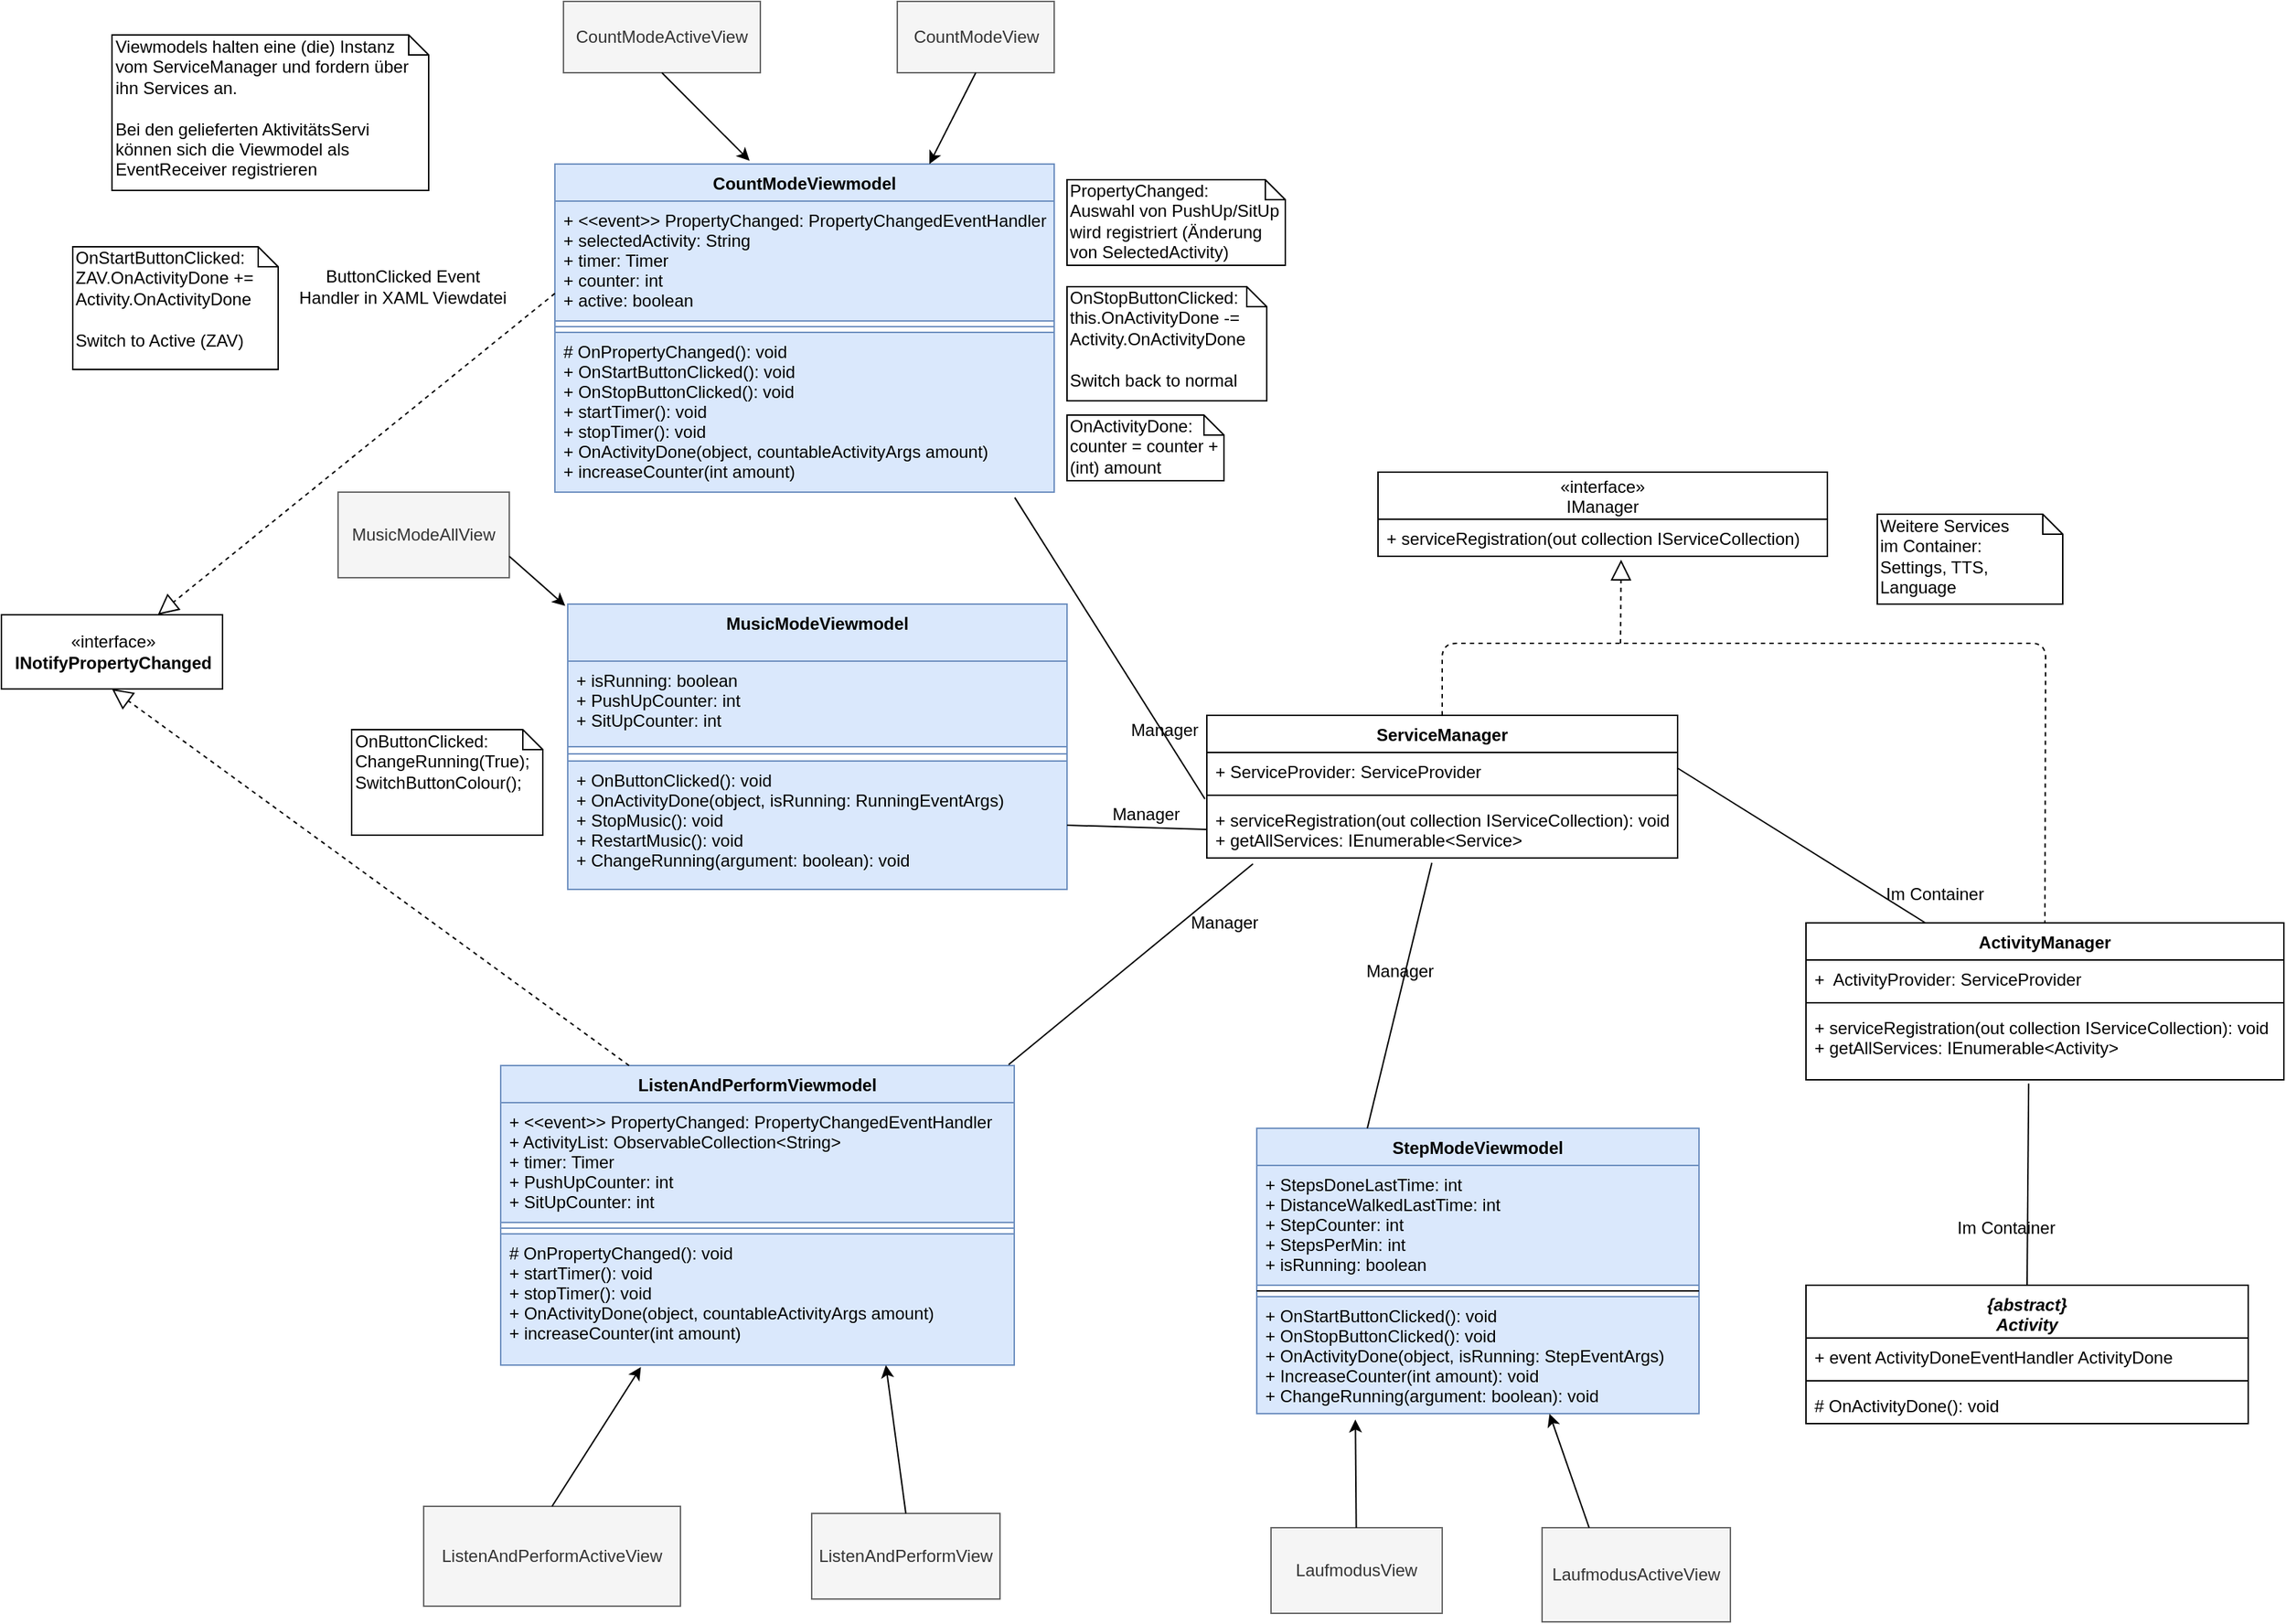<mxfile version="12.4.1" type="device" pages="1"><diagram id="o2YQhcA52Jo6fh41nkvI" name="Page-1"><mxGraphModel dx="1038" dy="548" grid="1" gridSize="10" guides="1" tooltips="1" connect="1" arrows="1" fold="1" page="1" pageScale="1" pageWidth="827" pageHeight="1169" math="0" shadow="0"><root><mxCell id="0"/><mxCell id="1" parent="0"/><mxCell id="UJqYixKBsqSY4lHeq_AK-1" value="CountModeViewmodel&#10;" style="swimlane;fontStyle=1;align=center;verticalAlign=top;childLayout=stackLayout;horizontal=1;startSize=26;horizontalStack=0;resizeParent=1;resizeParentMax=0;resizeLast=0;collapsible=1;marginBottom=0;fillColor=#dae8fc;strokeColor=#6c8ebf;" parent="1" vertex="1"><mxGeometry x="548" y="354" width="350" height="230" as="geometry"/></mxCell><mxCell id="UJqYixKBsqSY4lHeq_AK-2" value="+ &lt;&lt;event&gt;&gt; PropertyChanged: PropertyChangedEventHandler&#10;+ selectedActivity: String&#10;+ timer: Timer&#10;+ counter: int&#10;+ active: boolean" style="text;strokeColor=#6c8ebf;fillColor=#dae8fc;align=left;verticalAlign=top;spacingLeft=4;spacingRight=4;overflow=hidden;rotatable=0;points=[[0,0.5],[1,0.5]];portConstraint=eastwest;" parent="UJqYixKBsqSY4lHeq_AK-1" vertex="1"><mxGeometry y="26" width="350" height="84" as="geometry"/></mxCell><mxCell id="UJqYixKBsqSY4lHeq_AK-3" value="" style="line;strokeWidth=1;fillColor=#dae8fc;align=left;verticalAlign=middle;spacingTop=-1;spacingLeft=3;spacingRight=3;rotatable=0;labelPosition=right;points=[];portConstraint=eastwest;strokeColor=#6c8ebf;" parent="UJqYixKBsqSY4lHeq_AK-1" vertex="1"><mxGeometry y="110" width="350" height="8" as="geometry"/></mxCell><mxCell id="UJqYixKBsqSY4lHeq_AK-4" value="# OnPropertyChanged(): void&#10;+ OnStartButtonClicked(): void&#10;+ OnStopButtonClicked(): void&#10;+ startTimer(): void&#10;+ stopTimer(): void&#10;+ OnActivityDone(object, countableActivityArgs amount)&#10;+ increaseCounter(int amount)&#10;&#10;" style="text;align=left;verticalAlign=top;spacingLeft=4;spacingRight=4;overflow=hidden;rotatable=0;points=[[0,0.5],[1,0.5]];portConstraint=eastwest;fillColor=#dae8fc;strokeColor=#6c8ebf;" parent="UJqYixKBsqSY4lHeq_AK-1" vertex="1"><mxGeometry y="118" width="350" height="112" as="geometry"/></mxCell><mxCell id="UJqYixKBsqSY4lHeq_AK-5" value="CountModeView" style="html=1;fillColor=#f5f5f5;strokeColor=#666666;fontColor=#333333;" parent="1" vertex="1"><mxGeometry x="788" y="240" width="110" height="50" as="geometry"/></mxCell><mxCell id="UJqYixKBsqSY4lHeq_AK-6" value="{abstract}&#10;Activity" style="swimlane;fontStyle=3;align=center;verticalAlign=top;childLayout=stackLayout;horizontal=1;startSize=37;horizontalStack=0;resizeParent=1;resizeParentMax=0;resizeLast=0;collapsible=1;marginBottom=0;" parent="1" vertex="1"><mxGeometry x="1425" y="1140" width="310" height="97" as="geometry"/></mxCell><mxCell id="UJqYixKBsqSY4lHeq_AK-7" value="+ event ActivityDoneEventHandler ActivityDone" style="text;strokeColor=none;fillColor=none;align=left;verticalAlign=top;spacingLeft=4;spacingRight=4;overflow=hidden;rotatable=0;points=[[0,0.5],[1,0.5]];portConstraint=eastwest;" parent="UJqYixKBsqSY4lHeq_AK-6" vertex="1"><mxGeometry y="37" width="310" height="26" as="geometry"/></mxCell><mxCell id="UJqYixKBsqSY4lHeq_AK-8" value="" style="line;strokeWidth=1;fillColor=none;align=left;verticalAlign=middle;spacingTop=-1;spacingLeft=3;spacingRight=3;rotatable=0;labelPosition=right;points=[];portConstraint=eastwest;" parent="UJqYixKBsqSY4lHeq_AK-6" vertex="1"><mxGeometry y="63" width="310" height="8" as="geometry"/></mxCell><mxCell id="UJqYixKBsqSY4lHeq_AK-9" value="# OnActivityDone(): void" style="text;strokeColor=none;fillColor=none;align=left;verticalAlign=top;spacingLeft=4;spacingRight=4;overflow=hidden;rotatable=0;points=[[0,0.5],[1,0.5]];portConstraint=eastwest;" parent="UJqYixKBsqSY4lHeq_AK-6" vertex="1"><mxGeometry y="71" width="310" height="26" as="geometry"/></mxCell><mxCell id="UJqYixKBsqSY4lHeq_AK-10" value="«interface»&lt;br&gt;&lt;b&gt;INotifyPropertyChanged&lt;/b&gt;" style="html=1;" parent="1" vertex="1"><mxGeometry x="160" y="670" width="155" height="52" as="geometry"/></mxCell><mxCell id="UJqYixKBsqSY4lHeq_AK-11" value="" style="endArrow=block;dashed=1;endFill=0;endSize=12;html=1;exitX=0;exitY=0.77;exitDx=0;exitDy=0;exitPerimeter=0;" parent="1" source="UJqYixKBsqSY4lHeq_AK-2" target="UJqYixKBsqSY4lHeq_AK-10" edge="1"><mxGeometry width="160" relative="1" as="geometry"><mxPoint x="702.95" y="717.87" as="sourcePoint"/><mxPoint x="703.5" y="632" as="targetPoint"/><Array as="points"/></mxGeometry></mxCell><mxCell id="UJqYixKBsqSY4lHeq_AK-12" value="" style="endArrow=classic;html=1;entryX=0.75;entryY=0;entryDx=0;entryDy=0;exitX=0.5;exitY=1;exitDx=0;exitDy=0;" parent="1" source="UJqYixKBsqSY4lHeq_AK-5" target="UJqYixKBsqSY4lHeq_AK-1" edge="1"><mxGeometry width="50" height="50" relative="1" as="geometry"><mxPoint x="425" y="780" as="sourcePoint"/><mxPoint x="485" y="826" as="targetPoint"/></mxGeometry></mxCell><mxCell id="UJqYixKBsqSY4lHeq_AK-13" value="PropertyChanged:&lt;br&gt;Auswahl von PushUp/SitUp wird registriert (Änderung von SelectedActivity)" style="shape=note;whiteSpace=wrap;html=1;size=14;verticalAlign=top;align=left;spacingTop=-6;" parent="1" vertex="1"><mxGeometry x="907" y="365" width="153" height="60" as="geometry"/></mxCell><mxCell id="UJqYixKBsqSY4lHeq_AK-14" value="ButtonClicked Event &lt;br&gt;Handler in XAML Viewdatei" style="text;html=1;align=center;verticalAlign=middle;resizable=0;points=[];;autosize=1;" parent="1" vertex="1"><mxGeometry x="360.5" y="425" width="160" height="30" as="geometry"/></mxCell><mxCell id="UJqYixKBsqSY4lHeq_AK-15" value="OnStartButtonClicked:&lt;br&gt;ZAV.OnActivityDone += Activity.OnActivityDone&lt;br&gt;&lt;br&gt;Switch to Active (ZAV)" style="shape=note;whiteSpace=wrap;html=1;size=14;verticalAlign=top;align=left;spacingTop=-6;" parent="1" vertex="1"><mxGeometry x="210" y="412" width="144" height="86" as="geometry"/></mxCell><mxCell id="UJqYixKBsqSY4lHeq_AK-16" value="OnActivityDone:&lt;br&gt;counter = counter + (int) amount" style="shape=note;whiteSpace=wrap;html=1;size=14;verticalAlign=top;align=left;spacingTop=-6;" parent="1" vertex="1"><mxGeometry x="907" y="530" width="110" height="46" as="geometry"/></mxCell><mxCell id="UJqYixKBsqSY4lHeq_AK-17" value="" style="endArrow=none;html=1;entryX=-0.004;entryY=-0.035;entryDx=0;entryDy=0;entryPerimeter=0;exitX=0.921;exitY=1.034;exitDx=0;exitDy=0;exitPerimeter=0;" parent="1" source="UJqYixKBsqSY4lHeq_AK-4" target="UJqYixKBsqSY4lHeq_AK-21" edge="1"><mxGeometry width="50" height="50" relative="1" as="geometry"><mxPoint x="887" y="799" as="sourcePoint"/><mxPoint x="945" y="760" as="targetPoint"/></mxGeometry></mxCell><mxCell id="UJqYixKBsqSY4lHeq_AK-18" value="ServiceManager" style="swimlane;fontStyle=1;align=center;verticalAlign=top;childLayout=stackLayout;horizontal=1;startSize=26;horizontalStack=0;resizeParent=1;resizeParentMax=0;resizeLast=0;collapsible=1;marginBottom=0;strokeWidth=1;fontSize=12;" parent="1" vertex="1"><mxGeometry x="1005" y="740.5" width="330" height="100" as="geometry"/></mxCell><mxCell id="UJqYixKBsqSY4lHeq_AK-19" value="+ ServiceProvider: ServiceProvider" style="text;strokeColor=none;fillColor=none;align=left;verticalAlign=top;spacingLeft=4;spacingRight=4;overflow=hidden;rotatable=0;points=[[0,0.5],[1,0.5]];portConstraint=eastwest;" parent="UJqYixKBsqSY4lHeq_AK-18" vertex="1"><mxGeometry y="26" width="330" height="26" as="geometry"/></mxCell><mxCell id="UJqYixKBsqSY4lHeq_AK-20" value="" style="line;strokeWidth=1;fillColor=none;align=left;verticalAlign=middle;spacingTop=-1;spacingLeft=3;spacingRight=3;rotatable=0;labelPosition=right;points=[];portConstraint=eastwest;" parent="UJqYixKBsqSY4lHeq_AK-18" vertex="1"><mxGeometry y="52" width="330" height="8" as="geometry"/></mxCell><mxCell id="UJqYixKBsqSY4lHeq_AK-21" value="+ serviceRegistration(out collection IServiceCollection): void&#10;+ getAllServices: IEnumerable&lt;Service&gt;" style="text;strokeColor=none;fillColor=none;align=left;verticalAlign=top;spacingLeft=4;spacingRight=4;overflow=hidden;rotatable=0;points=[[0,0.5],[1,0.5]];portConstraint=eastwest;" parent="UJqYixKBsqSY4lHeq_AK-18" vertex="1"><mxGeometry y="60" width="330" height="40" as="geometry"/></mxCell><mxCell id="UJqYixKBsqSY4lHeq_AK-22" value="" style="endArrow=block;dashed=1;endFill=0;endSize=12;html=1;entryX=0.541;entryY=1.092;entryDx=0;entryDy=0;entryPerimeter=0;" parent="1" target="UJqYixKBsqSY4lHeq_AK-24" edge="1"><mxGeometry width="160" relative="1" as="geometry"><mxPoint x="1295" y="690" as="sourcePoint"/><mxPoint x="1355" y="640" as="targetPoint"/><Array as="points"/></mxGeometry></mxCell><mxCell id="UJqYixKBsqSY4lHeq_AK-23" value="«interface»&#10;IManager" style="swimlane;fontStyle=0;childLayout=stackLayout;horizontal=1;startSize=33;fillColor=none;horizontalStack=0;resizeParent=1;resizeParentMax=0;resizeLast=0;collapsible=1;marginBottom=0;" parent="1" vertex="1"><mxGeometry x="1125" y="570" width="315" height="59" as="geometry"/></mxCell><mxCell id="UJqYixKBsqSY4lHeq_AK-24" value="+ serviceRegistration(out collection IServiceCollection)" style="text;strokeColor=none;fillColor=none;align=left;verticalAlign=top;spacingLeft=4;spacingRight=4;overflow=hidden;rotatable=0;points=[[0,0.5],[1,0.5]];portConstraint=eastwest;" parent="UJqYixKBsqSY4lHeq_AK-23" vertex="1"><mxGeometry y="33" width="315" height="26" as="geometry"/></mxCell><mxCell id="UJqYixKBsqSY4lHeq_AK-25" value="Manager" style="text;html=1;align=center;verticalAlign=middle;resizable=0;points=[];;autosize=1;" parent="1" vertex="1"><mxGeometry x="945" y="740.5" width="60" height="20" as="geometry"/></mxCell><mxCell id="UJqYixKBsqSY4lHeq_AK-26" value="ActivityManager" style="swimlane;fontStyle=1;align=center;verticalAlign=top;childLayout=stackLayout;horizontal=1;startSize=26;horizontalStack=0;resizeParent=1;resizeParentMax=0;resizeLast=0;collapsible=1;marginBottom=0;" parent="1" vertex="1"><mxGeometry x="1425" y="886" width="335" height="110" as="geometry"/></mxCell><mxCell id="UJqYixKBsqSY4lHeq_AK-27" value="+  ActivityProvider: ServiceProvider" style="text;strokeColor=none;fillColor=none;align=left;verticalAlign=top;spacingLeft=4;spacingRight=4;overflow=hidden;rotatable=0;points=[[0,0.5],[1,0.5]];portConstraint=eastwest;" parent="UJqYixKBsqSY4lHeq_AK-26" vertex="1"><mxGeometry y="26" width="335" height="26" as="geometry"/></mxCell><mxCell id="UJqYixKBsqSY4lHeq_AK-28" value="" style="line;strokeWidth=1;fillColor=none;align=left;verticalAlign=middle;spacingTop=-1;spacingLeft=3;spacingRight=3;rotatable=0;labelPosition=right;points=[];portConstraint=eastwest;" parent="UJqYixKBsqSY4lHeq_AK-26" vertex="1"><mxGeometry y="52" width="335" height="8" as="geometry"/></mxCell><mxCell id="UJqYixKBsqSY4lHeq_AK-29" value="+ serviceRegistration(out collection IServiceCollection): void&#10;+ getAllServices: IEnumerable&lt;Activity&gt;" style="text;strokeColor=none;fillColor=none;align=left;verticalAlign=top;spacingLeft=4;spacingRight=4;overflow=hidden;rotatable=0;points=[[0,0.5],[1,0.5]];portConstraint=eastwest;" parent="UJqYixKBsqSY4lHeq_AK-26" vertex="1"><mxGeometry y="60" width="335" height="50" as="geometry"/></mxCell><mxCell id="UJqYixKBsqSY4lHeq_AK-30" value="" style="endArrow=none;dashed=1;html=1;exitX=0.5;exitY=0;exitDx=0;exitDy=0;entryX=0.5;entryY=0;entryDx=0;entryDy=0;" parent="1" source="UJqYixKBsqSY4lHeq_AK-18" target="UJqYixKBsqSY4lHeq_AK-26" edge="1"><mxGeometry width="50" height="50" relative="1" as="geometry"><mxPoint x="1155" y="710" as="sourcePoint"/><mxPoint x="1205" y="660" as="targetPoint"/><Array as="points"><mxPoint x="1170" y="690"/><mxPoint x="1593" y="690"/></Array></mxGeometry></mxCell><mxCell id="UJqYixKBsqSY4lHeq_AK-31" value="" style="endArrow=none;html=1;entryX=0.25;entryY=0;entryDx=0;entryDy=0;exitX=1;exitY=0.5;exitDx=0;exitDy=0;" parent="1" target="UJqYixKBsqSY4lHeq_AK-26" edge="1"><mxGeometry width="50" height="50" relative="1" as="geometry"><mxPoint x="1335" y="777.5" as="sourcePoint"/><mxPoint x="1415" y="866" as="targetPoint"/></mxGeometry></mxCell><mxCell id="UJqYixKBsqSY4lHeq_AK-32" value="Im Container" style="text;html=1;align=center;verticalAlign=middle;resizable=0;points=[];;autosize=1;" parent="1" vertex="1"><mxGeometry x="1475" y="856" width="80" height="20" as="geometry"/></mxCell><mxCell id="UJqYixKBsqSY4lHeq_AK-33" value="Weitere Services &lt;br&gt;im Container:&amp;nbsp;&lt;br&gt;Settings, TTS, Language" style="shape=note;whiteSpace=wrap;html=1;size=14;verticalAlign=top;align=left;spacingTop=-6;" parent="1" vertex="1"><mxGeometry x="1475" y="599.5" width="130" height="63" as="geometry"/></mxCell><mxCell id="UJqYixKBsqSY4lHeq_AK-34" value="" style="endArrow=none;html=1;entryX=0.466;entryY=1.052;entryDx=0;entryDy=0;entryPerimeter=0;exitX=0.5;exitY=0;exitDx=0;exitDy=0;" parent="1" source="UJqYixKBsqSY4lHeq_AK-6" target="UJqYixKBsqSY4lHeq_AK-29" edge="1"><mxGeometry width="50" height="50" relative="1" as="geometry"><mxPoint x="1185" y="1050" as="sourcePoint"/><mxPoint x="1275" y="960" as="targetPoint"/></mxGeometry></mxCell><mxCell id="UJqYixKBsqSY4lHeq_AK-35" value="Im Container" style="text;html=1;align=center;verticalAlign=middle;resizable=0;points=[];;autosize=1;" parent="1" vertex="1"><mxGeometry x="1525" y="1090" width="80" height="20" as="geometry"/></mxCell><mxCell id="UJqYixKBsqSY4lHeq_AK-36" value="Viewmodels halten eine (die) Instanz vom ServiceManager und fordern über ihn Services an.&lt;br&gt;&lt;br&gt;Bei den gelieferten AktivitätsServi können sich die Viewmodel als EventReceiver registrieren" style="shape=note;whiteSpace=wrap;html=1;size=14;verticalAlign=top;align=left;spacingTop=-6;" parent="1" vertex="1"><mxGeometry x="237.5" y="263.5" width="222" height="109" as="geometry"/></mxCell><mxCell id="UJqYixKBsqSY4lHeq_AK-37" value="MusicModeViewmodel" style="swimlane;fontStyle=1;align=center;verticalAlign=top;childLayout=stackLayout;horizontal=1;startSize=40;horizontalStack=0;resizeParent=1;resizeParentMax=0;resizeLast=0;collapsible=1;marginBottom=0;fillColor=#dae8fc;strokeColor=#6c8ebf;" parent="1" vertex="1"><mxGeometry x="557" y="662.5" width="350" height="200" as="geometry"/></mxCell><mxCell id="UJqYixKBsqSY4lHeq_AK-38" value="+ isRunning: boolean&#10;+ PushUpCounter: int&#10;+ SitUpCounter: int" style="text;strokeColor=#6c8ebf;fillColor=#dae8fc;align=left;verticalAlign=top;spacingLeft=4;spacingRight=4;overflow=hidden;rotatable=0;points=[[0,0.5],[1,0.5]];portConstraint=eastwest;" parent="UJqYixKBsqSY4lHeq_AK-37" vertex="1"><mxGeometry y="40" width="350" height="60" as="geometry"/></mxCell><mxCell id="UJqYixKBsqSY4lHeq_AK-39" value="" style="line;strokeWidth=1;fillColor=#dae8fc;align=left;verticalAlign=middle;spacingTop=-1;spacingLeft=3;spacingRight=3;rotatable=0;labelPosition=right;points=[];portConstraint=eastwest;strokeColor=#6c8ebf;" parent="UJqYixKBsqSY4lHeq_AK-37" vertex="1"><mxGeometry y="100" width="350" height="10" as="geometry"/></mxCell><mxCell id="UJqYixKBsqSY4lHeq_AK-40" value="+ OnButtonClicked(): void&#10;+ OnActivityDone(object, isRunning: RunningEventArgs)&#10;+ StopMusic(): void&#10;+ RestartMusic(): void&#10;+ ChangeRunning(argument: boolean): void" style="text;strokeColor=#6c8ebf;fillColor=#dae8fc;align=left;verticalAlign=top;spacingLeft=4;spacingRight=4;overflow=hidden;rotatable=0;points=[[0,0.5],[1,0.5]];portConstraint=eastwest;" parent="UJqYixKBsqSY4lHeq_AK-37" vertex="1"><mxGeometry y="110" width="350" height="90" as="geometry"/></mxCell><mxCell id="UJqYixKBsqSY4lHeq_AK-41" value="StepModeViewmodel" style="swimlane;fontStyle=1;align=center;verticalAlign=top;childLayout=stackLayout;horizontal=1;startSize=26;horizontalStack=0;resizeParent=1;resizeParentMax=0;resizeLast=0;collapsible=1;marginBottom=0;fillColor=#dae8fc;strokeColor=#6c8ebf;" parent="1" vertex="1"><mxGeometry x="1040" y="1030" width="310" height="200" as="geometry"/></mxCell><mxCell id="UJqYixKBsqSY4lHeq_AK-42" value="+ StepsDoneLastTime: int&#10;+ DistanceWalkedLastTime: int&#10;+ StepCounter: int&#10;+ StepsPerMin: int&#10;+ isRunning: boolean" style="text;strokeColor=#6c8ebf;fillColor=#dae8fc;align=left;verticalAlign=top;spacingLeft=4;spacingRight=4;overflow=hidden;rotatable=0;points=[[0,0.5],[1,0.5]];portConstraint=eastwest;" parent="UJqYixKBsqSY4lHeq_AK-41" vertex="1"><mxGeometry y="26" width="310" height="84" as="geometry"/></mxCell><mxCell id="UJqYixKBsqSY4lHeq_AK-43" value="" style="line;strokeWidth=1;fillColor=none;align=left;verticalAlign=middle;spacingTop=-1;spacingLeft=3;spacingRight=3;rotatable=0;labelPosition=right;points=[];portConstraint=eastwest;" parent="UJqYixKBsqSY4lHeq_AK-41" vertex="1"><mxGeometry y="110" width="310" height="8" as="geometry"/></mxCell><mxCell id="UJqYixKBsqSY4lHeq_AK-44" value="+ OnStartButtonClicked(): void&#10;+ OnStopButtonClicked(): void&#10;+ OnActivityDone(object, isRunning: StepEventArgs)&#10;+ IncreaseCounter(int amount): void&#10;+ ChangeRunning(argument: boolean): void&#10;" style="text;strokeColor=#6c8ebf;fillColor=#dae8fc;align=left;verticalAlign=top;spacingLeft=4;spacingRight=4;overflow=hidden;rotatable=0;points=[[0,0.5],[1,0.5]];portConstraint=eastwest;" parent="UJqYixKBsqSY4lHeq_AK-41" vertex="1"><mxGeometry y="118" width="310" height="82" as="geometry"/></mxCell><mxCell id="UJqYixKBsqSY4lHeq_AK-45" value="ListenAndPerformViewmodel" style="swimlane;fontStyle=1;align=center;verticalAlign=top;childLayout=stackLayout;horizontal=1;startSize=26;horizontalStack=0;resizeParent=1;resizeParentMax=0;resizeLast=0;collapsible=1;marginBottom=0;fillColor=#dae8fc;strokeColor=#6c8ebf;" parent="1" vertex="1"><mxGeometry x="510" y="986" width="360" height="210" as="geometry"/></mxCell><mxCell id="UJqYixKBsqSY4lHeq_AK-46" value="+ &lt;&lt;event&gt;&gt; PropertyChanged: PropertyChangedEventHandler&#10;+ ActivityList: ObservableCollection&lt;String&gt;&#10;+ timer: Timer&#10;+ PushUpCounter: int&#10;+ SitUpCounter: int&#10;" style="text;strokeColor=#6c8ebf;fillColor=#dae8fc;align=left;verticalAlign=top;spacingLeft=4;spacingRight=4;overflow=hidden;rotatable=0;points=[[0,0.5],[1,0.5]];portConstraint=eastwest;" parent="UJqYixKBsqSY4lHeq_AK-45" vertex="1"><mxGeometry y="26" width="360" height="84" as="geometry"/></mxCell><mxCell id="UJqYixKBsqSY4lHeq_AK-47" value="" style="line;strokeWidth=1;fillColor=#dae8fc;align=left;verticalAlign=middle;spacingTop=-1;spacingLeft=3;spacingRight=3;rotatable=0;labelPosition=right;points=[];portConstraint=eastwest;strokeColor=#6c8ebf;" parent="UJqYixKBsqSY4lHeq_AK-45" vertex="1"><mxGeometry y="110" width="360" height="8" as="geometry"/></mxCell><mxCell id="UJqYixKBsqSY4lHeq_AK-48" value="# OnPropertyChanged(): void&#10;+ startTimer(): void&#10;+ stopTimer(): void&#10;+ OnActivityDone(object, countableActivityArgs amount)&#10;+ increaseCounter(int amount)" style="text;strokeColor=#6c8ebf;fillColor=#dae8fc;align=left;verticalAlign=top;spacingLeft=4;spacingRight=4;overflow=hidden;rotatable=0;points=[[0,0.5],[1,0.5]];portConstraint=eastwest;" parent="UJqYixKBsqSY4lHeq_AK-45" vertex="1"><mxGeometry y="118" width="360" height="92" as="geometry"/></mxCell><mxCell id="UJqYixKBsqSY4lHeq_AK-62" value="CountModeActiveView" style="rounded=0;whiteSpace=wrap;html=1;fillColor=#f5f5f5;strokeColor=#666666;fontColor=#333333;" parent="1" vertex="1"><mxGeometry x="554" y="240" width="138" height="50" as="geometry"/></mxCell><mxCell id="UJqYixKBsqSY4lHeq_AK-63" value="" style="endArrow=classic;html=1;entryX=0.39;entryY=-0.01;entryDx=0;entryDy=0;exitX=0.5;exitY=1;exitDx=0;exitDy=0;entryPerimeter=0;" parent="1" source="UJqYixKBsqSY4lHeq_AK-62" target="UJqYixKBsqSY4lHeq_AK-1" edge="1"><mxGeometry width="50" height="50" relative="1" as="geometry"><mxPoint x="575" y="495.5" as="sourcePoint"/><mxPoint x="625" y="445.5" as="targetPoint"/></mxGeometry></mxCell><mxCell id="UJqYixKBsqSY4lHeq_AK-68" value="OnStopButtonClicked:&lt;br&gt;this.OnActivityDone -=&lt;br&gt;Activity.OnActivityDone&lt;br&gt;&lt;br&gt;Switch back to normal" style="shape=note;whiteSpace=wrap;html=1;size=14;verticalAlign=top;align=left;spacingTop=-6;" parent="1" vertex="1"><mxGeometry x="907" y="440" width="140" height="80" as="geometry"/></mxCell><mxCell id="UJqYixKBsqSY4lHeq_AK-69" value="" style="endArrow=none;html=1;entryX=0;entryY=0.5;entryDx=0;entryDy=0;exitX=1;exitY=0.5;exitDx=0;exitDy=0;" parent="1" source="UJqYixKBsqSY4lHeq_AK-40" target="UJqYixKBsqSY4lHeq_AK-21" edge="1"><mxGeometry width="50" height="50" relative="1" as="geometry"><mxPoint x="865" y="848" as="sourcePoint"/><mxPoint x="915" y="798" as="targetPoint"/></mxGeometry></mxCell><mxCell id="UJqYixKBsqSY4lHeq_AK-70" value="Manager" style="text;html=1;align=center;verticalAlign=middle;resizable=0;points=[];;autosize=1;" parent="1" vertex="1"><mxGeometry x="932" y="800" width="60" height="20" as="geometry"/></mxCell><mxCell id="UJqYixKBsqSY4lHeq_AK-71" value="MusicModeAllView" style="rounded=0;whiteSpace=wrap;html=1;fillColor=#f5f5f5;strokeColor=#666666;fontColor=#333333;" parent="1" vertex="1"><mxGeometry x="396" y="584" width="120" height="60" as="geometry"/></mxCell><mxCell id="UJqYixKBsqSY4lHeq_AK-72" value="" style="endArrow=classic;html=1;entryX=-0.005;entryY=0.006;entryDx=0;entryDy=0;exitX=1;exitY=0.75;exitDx=0;exitDy=0;entryPerimeter=0;" parent="1" source="UJqYixKBsqSY4lHeq_AK-71" target="UJqYixKBsqSY4lHeq_AK-37" edge="1"><mxGeometry width="50" height="50" relative="1" as="geometry"><mxPoint x="472.5" y="1009" as="sourcePoint"/><mxPoint x="522.5" y="959" as="targetPoint"/></mxGeometry></mxCell><mxCell id="UJqYixKBsqSY4lHeq_AK-73" value="" style="endArrow=none;html=1;entryX=0.478;entryY=1.083;entryDx=0;entryDy=0;entryPerimeter=0;exitX=0.25;exitY=0;exitDx=0;exitDy=0;" parent="1" source="UJqYixKBsqSY4lHeq_AK-41" target="UJqYixKBsqSY4lHeq_AK-21" edge="1"><mxGeometry width="50" height="50" relative="1" as="geometry"><mxPoint x="898" y="1049.5" as="sourcePoint"/><mxPoint x="948" y="999.5" as="targetPoint"/></mxGeometry></mxCell><mxCell id="UJqYixKBsqSY4lHeq_AK-76" value="Manager" style="text;html=1;align=center;verticalAlign=middle;resizable=0;points=[];;autosize=1;" parent="1" vertex="1"><mxGeometry x="1110" y="910" width="60" height="20" as="geometry"/></mxCell><mxCell id="UJqYixKBsqSY4lHeq_AK-77" value="" style="endArrow=block;dashed=1;endFill=0;endSize=12;html=1;entryX=0.5;entryY=1;entryDx=0;entryDy=0;exitX=0.25;exitY=0;exitDx=0;exitDy=0;" parent="1" source="UJqYixKBsqSY4lHeq_AK-45" target="UJqYixKBsqSY4lHeq_AK-10" edge="1"><mxGeometry width="160" relative="1" as="geometry"><mxPoint x="205" y="910" as="sourcePoint"/><mxPoint x="365" y="910" as="targetPoint"/></mxGeometry></mxCell><mxCell id="UJqYixKBsqSY4lHeq_AK-81" value="LaufmodusView" style="rounded=0;whiteSpace=wrap;html=1;fillColor=#f5f5f5;strokeColor=#666666;fontColor=#333333;" parent="1" vertex="1"><mxGeometry x="1050" y="1310" width="120" height="60" as="geometry"/></mxCell><mxCell id="UJqYixKBsqSY4lHeq_AK-82" value="" style="endArrow=classic;html=1;entryX=0.223;entryY=1.051;entryDx=0;entryDy=0;entryPerimeter=0;" parent="1" source="UJqYixKBsqSY4lHeq_AK-81" target="UJqYixKBsqSY4lHeq_AK-44" edge="1"><mxGeometry width="50" height="50" relative="1" as="geometry"><mxPoint x="635.5" y="1304" as="sourcePoint"/><mxPoint x="602" y="940" as="targetPoint"/></mxGeometry></mxCell><mxCell id="UJqYixKBsqSY4lHeq_AK-83" value="LaufmodusActiveView" style="rounded=0;whiteSpace=wrap;html=1;fillColor=#f5f5f5;strokeColor=#666666;fontColor=#333333;" parent="1" vertex="1"><mxGeometry x="1240" y="1310" width="132" height="66" as="geometry"/></mxCell><mxCell id="UJqYixKBsqSY4lHeq_AK-84" value="" style="endArrow=classic;html=1;exitX=0.25;exitY=0;exitDx=0;exitDy=0;entryX=0.662;entryY=1.002;entryDx=0;entryDy=0;entryPerimeter=0;" parent="1" source="UJqYixKBsqSY4lHeq_AK-83" target="UJqYixKBsqSY4lHeq_AK-44" edge="1"><mxGeometry width="50" height="50" relative="1" as="geometry"><mxPoint x="510" y="1400" as="sourcePoint"/><mxPoint x="600" y="1060" as="targetPoint"/></mxGeometry></mxCell><mxCell id="UJqYixKBsqSY4lHeq_AK-87" value="OnButtonClicked:&lt;br&gt;ChangeRunning(True);&lt;br&gt;SwitchButtonColour();" style="shape=note;whiteSpace=wrap;html=1;size=14;verticalAlign=top;align=left;spacingTop=-6;" parent="1" vertex="1"><mxGeometry x="405.5" y="750.5" width="134" height="74" as="geometry"/></mxCell><mxCell id="UJqYixKBsqSY4lHeq_AK-94" value="" style="endArrow=none;html=1;entryX=0.098;entryY=1.103;entryDx=0;entryDy=0;entryPerimeter=0;exitX=0.989;exitY=-0.003;exitDx=0;exitDy=0;exitPerimeter=0;" parent="1" source="UJqYixKBsqSY4lHeq_AK-45" target="UJqYixKBsqSY4lHeq_AK-21" edge="1"><mxGeometry width="50" height="50" relative="1" as="geometry"><mxPoint x="912" y="990" as="sourcePoint"/><mxPoint x="962" y="940" as="targetPoint"/></mxGeometry></mxCell><mxCell id="UJqYixKBsqSY4lHeq_AK-95" value="Manager" style="text;html=1;align=center;verticalAlign=middle;resizable=0;points=[];;autosize=1;" parent="1" vertex="1"><mxGeometry x="987" y="876" width="60" height="20" as="geometry"/></mxCell><mxCell id="UJqYixKBsqSY4lHeq_AK-96" value="ListenAndPerformActiveView" style="rounded=0;whiteSpace=wrap;html=1;fillColor=#f5f5f5;strokeColor=#666666;fontColor=#333333;" parent="1" vertex="1"><mxGeometry x="456" y="1295" width="180" height="70" as="geometry"/></mxCell><mxCell id="UJqYixKBsqSY4lHeq_AK-97" value="ListenAndPerformView" style="rounded=0;whiteSpace=wrap;html=1;fillColor=#f5f5f5;strokeColor=#666666;fontColor=#333333;" parent="1" vertex="1"><mxGeometry x="728" y="1300" width="132" height="60" as="geometry"/></mxCell><mxCell id="UJqYixKBsqSY4lHeq_AK-99" value="" style="endArrow=classic;html=1;entryX=0.75;entryY=1;entryDx=0;entryDy=0;exitX=0.5;exitY=0;exitDx=0;exitDy=0;" parent="1" source="UJqYixKBsqSY4lHeq_AK-97" target="UJqYixKBsqSY4lHeq_AK-45" edge="1"><mxGeometry width="50" height="50" relative="1" as="geometry"><mxPoint x="744" y="1280" as="sourcePoint"/><mxPoint x="794" y="1230" as="targetPoint"/></mxGeometry></mxCell><mxCell id="UJqYixKBsqSY4lHeq_AK-100" value="" style="endArrow=classic;html=1;entryX=0.273;entryY=1.015;entryDx=0;entryDy=0;entryPerimeter=0;exitX=0.5;exitY=0;exitDx=0;exitDy=0;" parent="1" source="UJqYixKBsqSY4lHeq_AK-96" target="UJqYixKBsqSY4lHeq_AK-48" edge="1"><mxGeometry width="50" height="50" relative="1" as="geometry"><mxPoint x="539.5" y="1280" as="sourcePoint"/><mxPoint x="589.5" y="1230" as="targetPoint"/></mxGeometry></mxCell></root></mxGraphModel></diagram></mxfile>